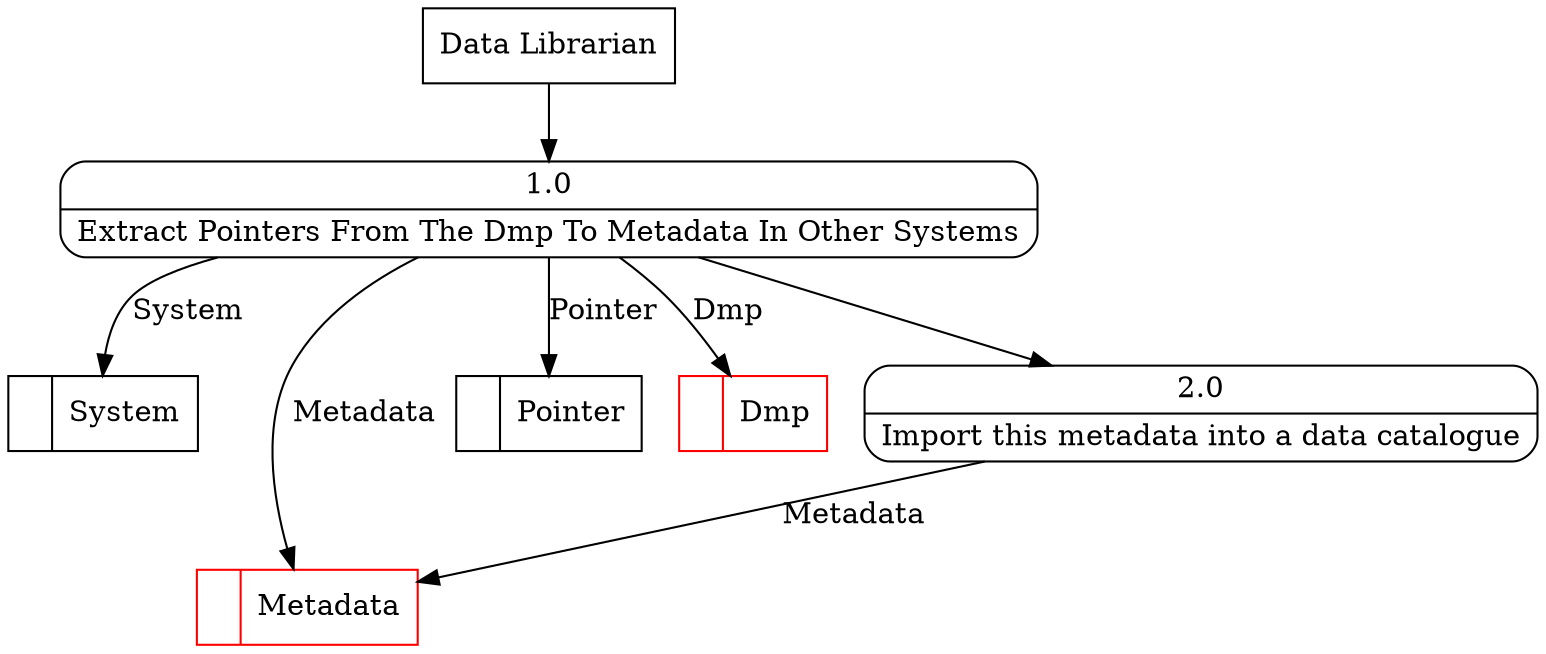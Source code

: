 digraph dfd2{ 
node[shape=record]
200 [label="<f0>  |<f1> System " ];
201 [label="<f0>  |<f1> Metadata " color=red];
202 [label="<f0>  |<f1> Pointer " ];
203 [label="<f0>  |<f1> Dmp " color=red];
204 [label="Data Librarian" shape=box];
205 [label="{<f0> 1.0|<f1> Extract Pointers From The Dmp To Metadata In Other Systems }" shape=Mrecord];
2 [label="{<f0> 2.0|<f1> Import this metadata into a data catalogue }" shape=Mrecord];
205 -> 2
2 -> 201  [label="Metadata"]
204 -> 205
205 -> 202 [label="Pointer"]
205 -> 203 [label="Dmp"]
205 -> 201 [label="Metadata"]
205 -> 200 [label="System"]
}